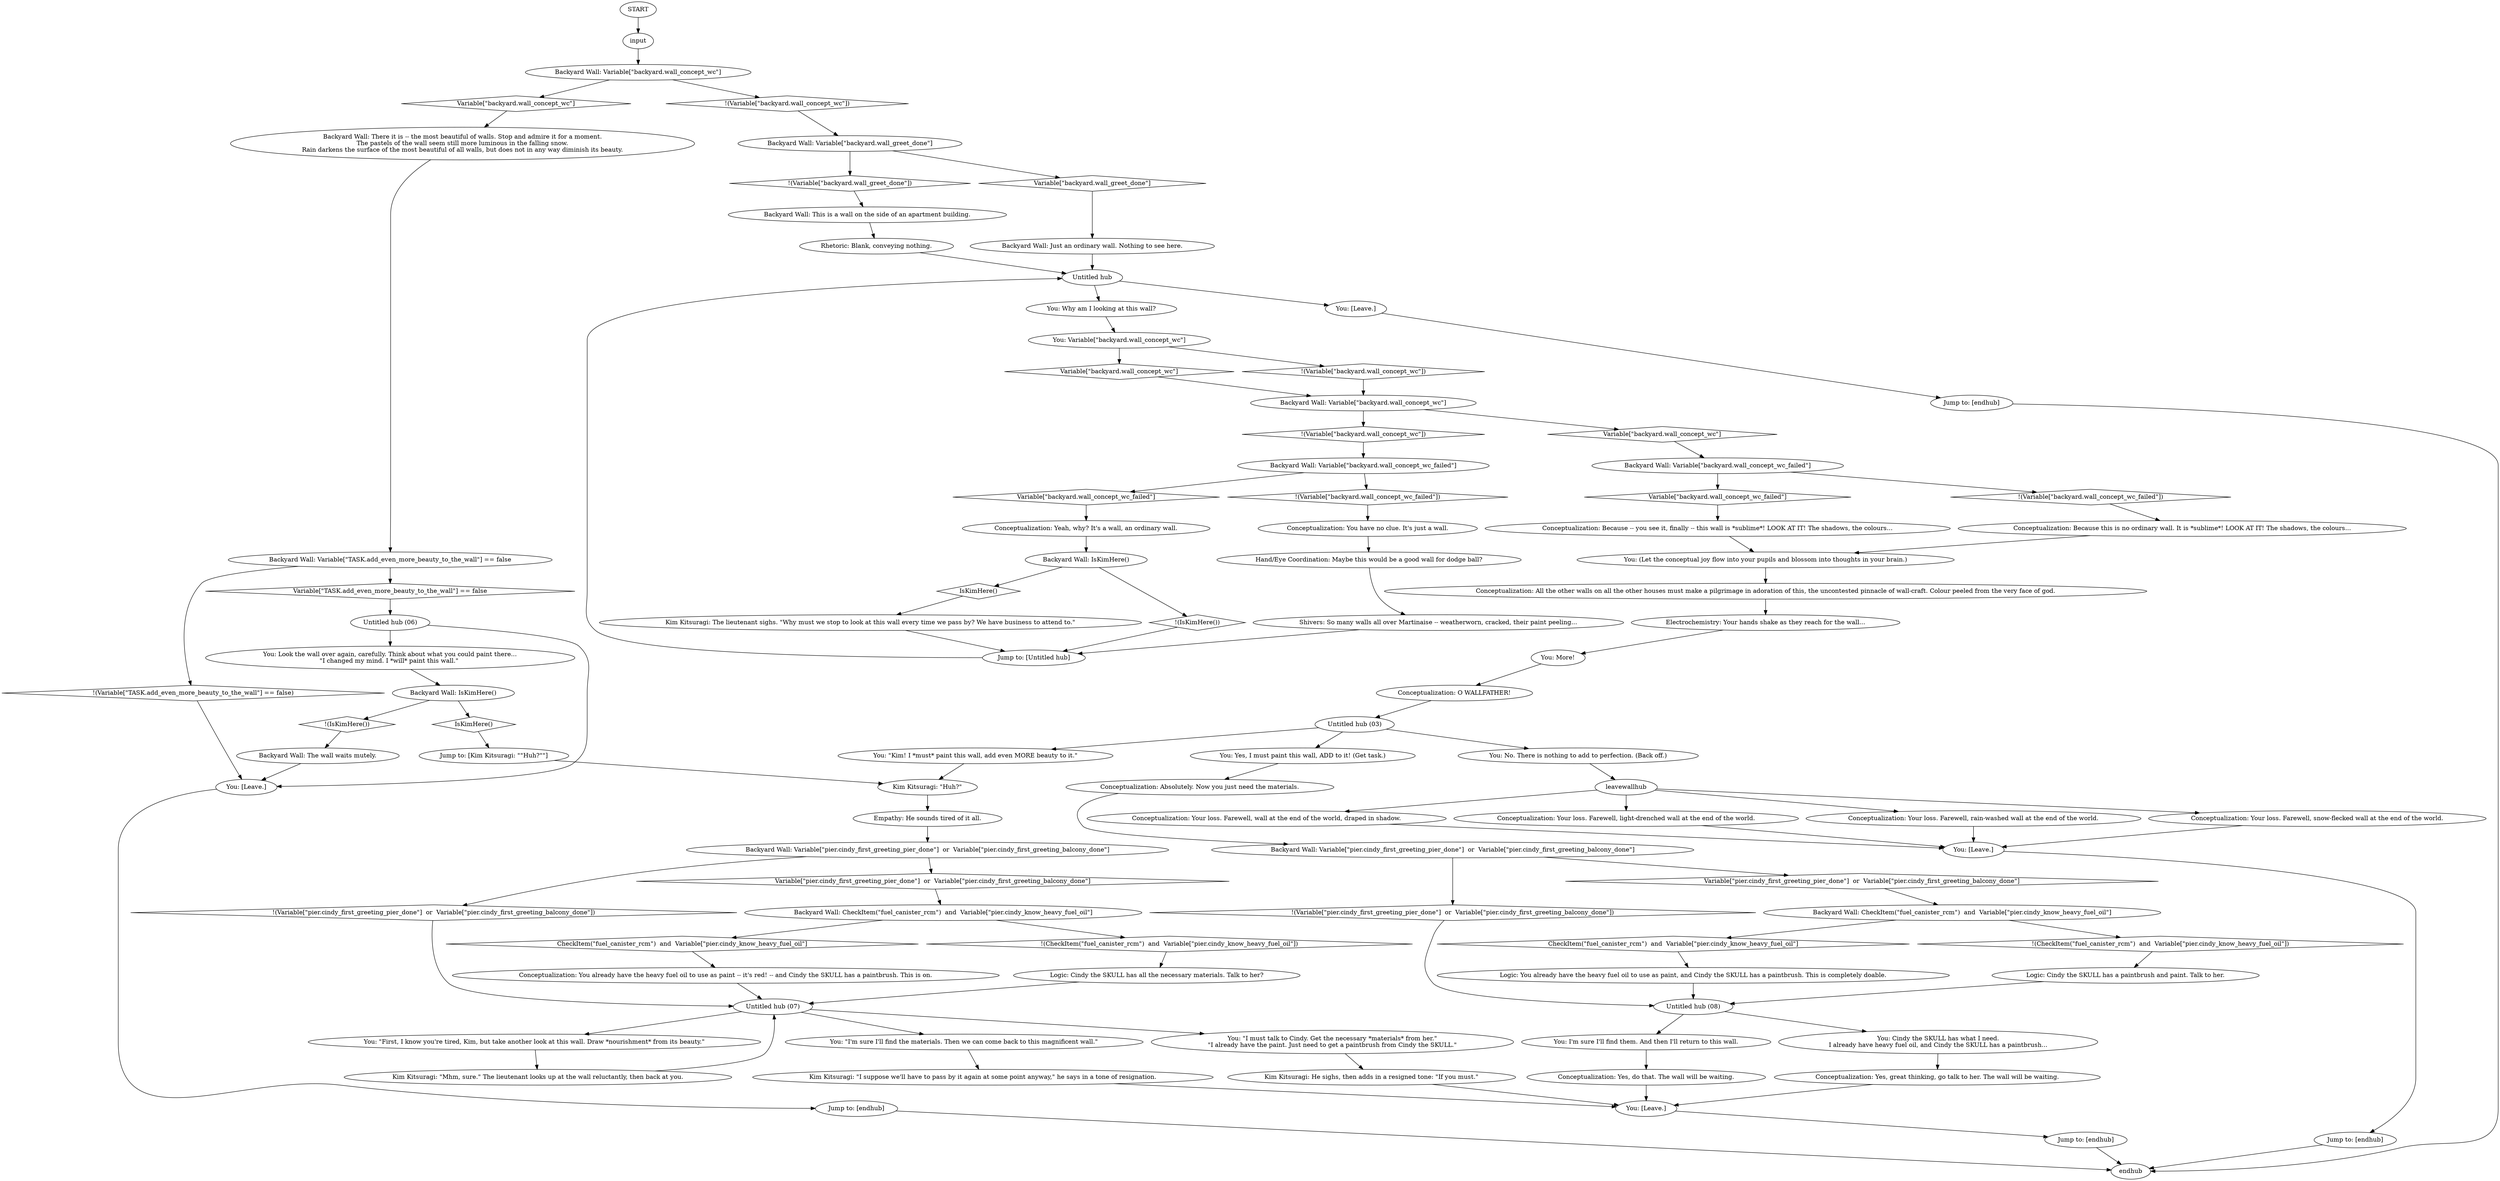 # BACKYARD / MOTHER OF ALL WALLS
# Stop everything and direct all attention to that wall -- it's sublime!
# ==================================================
digraph G {
	  0 [label="START"];
	  1 [label="input"];
	  2 [label="You: Why am I looking at this wall?"];
	  3 [label="You: Variable[\"backyard.wall_concept_wc\"]"];
	  4 [label="Variable[\"backyard.wall_concept_wc\"]", shape=diamond];
	  5 [label="!(Variable[\"backyard.wall_concept_wc\"])", shape=diamond];
	  6 [label="You: Yes, I must paint this wall, ADD to it! (Get task.)"];
	  7 [label="Kim Kitsuragi: He sighs, then adds in a resigned tone: \"If you must.\""];
	  8 [label="Backyard Wall: There it is -- the most beautiful of walls. Stop and admire it for a moment.\nThe pastels of the wall seem still more luminous in the falling snow.\nRain darkens the surface of the most beautiful of all walls, but does not in any way diminish its beauty."];
	  9 [label="You: \"Kim! I *must* paint this wall, add even MORE beauty to it.\""];
	  10 [label="Jump to: [endhub]"];
	  11 [label="Backyard Wall: This is a wall on the side of an apartment building."];
	  12 [label="Backyard Wall: The wall waits mutely."];
	  13 [label="Electrochemistry: Your hands shake as they reach for the wall..."];
	  14 [label="Logic: Cindy the SKULL has all the necessary materials. Talk to her?"];
	  15 [label="Empathy: He sounds tired of it all."];
	  16 [label="Hand/Eye Coordination: Maybe this would be a good wall for dodge ball?"];
	  17 [label="Conceptualization: Yes, do that. The wall will be waiting."];
	  18 [label="You: [Leave.]"];
	  19 [label="Backyard Wall: Variable[\"TASK.add_even_more_beauty_to_the_wall\"] == false"];
	  20 [label="Variable[\"TASK.add_even_more_beauty_to_the_wall\"] == false", shape=diamond];
	  21 [label="!(Variable[\"TASK.add_even_more_beauty_to_the_wall\"] == false)", shape=diamond];
	  22 [label="You: \"I'm sure I'll find the materials. Then we can come back to this magnificent wall.\""];
	  23 [label="You: [Leave.]"];
	  24 [label="Untitled hub (08)"];
	  25 [label="Untitled hub"];
	  26 [label="You: [Leave.]"];
	  27 [label="Conceptualization: You have no clue. It's just a wall."];
	  28 [label="Backyard Wall: Variable[\"backyard.wall_concept_wc_failed\"]"];
	  29 [label="Variable[\"backyard.wall_concept_wc_failed\"]", shape=diamond];
	  30 [label="!(Variable[\"backyard.wall_concept_wc_failed\"])", shape=diamond];
	  32 [label="Jump to: [endhub]"];
	  33 [label="Conceptualization: Because -- you see it, finally -- this wall is *sublime*! LOOK AT IT! The shadows, the colours..."];
	  34 [label="You: Look the wall over again, carefully. Think about what you could paint there...\n\"I changed my mind. I *will* paint this wall.\" "];
	  35 [label="Kim Kitsuragi: \"I suppose we'll have to pass by it again at some point anyway,\" he says in a tone of resignation."];
	  36 [label="Conceptualization: All the other walls on all the other houses must make a pilgrimage in adoration of this, the uncontested pinnacle of wall-craft. Colour peeled from the very face of god."];
	  37 [label="Rhetoric: Blank, conveying nothing."];
	  38 [label="endhub"];
	  39 [label="Conceptualization: Yeah, why? It's a wall, an ordinary wall."];
	  40 [label="Untitled hub (06)"];
	  41 [label="You: [Leave.]"];
	  42 [label="Jump to: [Kim Kitsuragi: \"\"Huh?\"\"]"];
	  43 [label="Conceptualization: Your loss. Farewell, snow-flecked wall at the end of the world."];
	  44 [label="Conceptualization: Your loss. Farewell, wall at the end of the world, draped in shadow."];
	  45 [label="Backyard Wall: IsKimHere()"];
	  46 [label="IsKimHere()", shape=diamond];
	  47 [label="!(IsKimHere())", shape=diamond];
	  48 [label="You: Cindy the SKULL has what I need.\nI already have heavy fuel oil, and Cindy the SKULL has a paintbrush..."];
	  49 [label="Kim Kitsuragi: \"Mhm, sure.\" The lieutenant looks up at the wall reluctantly, then back at you."];
	  50 [label="Backyard Wall: Variable[\"backyard.wall_concept_wc\"]"];
	  51 [label="Variable[\"backyard.wall_concept_wc\"]", shape=diamond];
	  52 [label="!(Variable[\"backyard.wall_concept_wc\"])", shape=diamond];
	  53 [label="You: (Let the conceptual joy flow into your pupils and blossom into thoughts in your brain.)"];
	  54 [label="You: \"I must talk to Cindy. Get the necessary *materials* from her.\"\n\"I already have the paint. Just need to get a paintbrush from Cindy the SKULL.\""];
	  55 [label="Conceptualization: Yes, great thinking, go talk to her. The wall will be waiting."];
	  56 [label="Conceptualization: Because this is no ordinary wall. It is *sublime*! LOOK AT IT! The shadows, the colours..."];
	  57 [label="Jump to: [Untitled hub]"];
	  58 [label="Conceptualization: You already have the heavy fuel oil to use as paint -- it's red! -- and Cindy the SKULL has a paintbrush. This is on."];
	  59 [label="Kim Kitsuragi: The lieutenant sighs. \"Why must we stop to look at this wall every time we pass by? We have business to attend to.\""];
	  60 [label="You: More!"];
	  61 [label="Backyard Wall: Just an ordinary wall. Nothing to see here."];
	  62 [label="Kim Kitsuragi: \"Huh?\""];
	  63 [label="You: I'm sure I'll find them. And then I'll return to this wall."];
	  64 [label="Backyard Wall: Variable[\"pier.cindy_first_greeting_pier_done\"]  or  Variable[\"pier.cindy_first_greeting_balcony_done\"]"];
	  65 [label="Variable[\"pier.cindy_first_greeting_pier_done\"]  or  Variable[\"pier.cindy_first_greeting_balcony_done\"]", shape=diamond];
	  66 [label="!(Variable[\"pier.cindy_first_greeting_pier_done\"]  or  Variable[\"pier.cindy_first_greeting_balcony_done\"])", shape=diamond];
	  67 [label="Jump to: [endhub]"];
	  68 [label="You: \"First, I know you're tired, Kim, but take another look at this wall. Draw *nourishment* from its beauty.\""];
	  69 [label="Logic: Cindy the SKULL has a paintbrush and paint. Talk to her."];
	  70 [label="leavewallhub"];
	  71 [label="Backyard Wall: Variable[\"backyard.wall_concept_wc\"]"];
	  72 [label="Variable[\"backyard.wall_concept_wc\"]", shape=diamond];
	  73 [label="!(Variable[\"backyard.wall_concept_wc\"])", shape=diamond];
	  74 [label="Backyard Wall: Variable[\"backyard.wall_concept_wc_failed\"]"];
	  75 [label="Variable[\"backyard.wall_concept_wc_failed\"]", shape=diamond];
	  76 [label="!(Variable[\"backyard.wall_concept_wc_failed\"])", shape=diamond];
	  77 [label="Shivers: So many walls all over Martinaise -- weatherworn, cracked, their paint peeling..."];
	  78 [label="Conceptualization: O WALLFATHER!"];
	  79 [label="You: No. There is nothing to add to perfection. (Back off.)"];
	  80 [label="Logic: You already have the heavy fuel oil to use as paint, and Cindy the SKULL has a paintbrush. This is completely doable."];
	  81 [label="Backyard Wall: Variable[\"backyard.wall_greet_done\"]"];
	  82 [label="Variable[\"backyard.wall_greet_done\"]", shape=diamond];
	  83 [label="!(Variable[\"backyard.wall_greet_done\"])", shape=diamond];
	  84 [label="Untitled hub (03)"];
	  85 [label="Conceptualization: Absolutely. Now you just need the materials."];
	  86 [label="Conceptualization: Your loss. Farewell, light-drenched wall at the end of the world."];
	  87 [label="Jump to: [endhub]"];
	  88 [label="Backyard Wall: CheckItem(\"fuel_canister_rcm\")  and  Variable[\"pier.cindy_know_heavy_fuel_oil\"]"];
	  89 [label="CheckItem(\"fuel_canister_rcm\")  and  Variable[\"pier.cindy_know_heavy_fuel_oil\"]", shape=diamond];
	  90 [label="!(CheckItem(\"fuel_canister_rcm\")  and  Variable[\"pier.cindy_know_heavy_fuel_oil\"])", shape=diamond];
	  91 [label="Conceptualization: Your loss. Farewell, rain-washed wall at the end of the world."];
	  92 [label="Backyard Wall: IsKimHere()"];
	  93 [label="IsKimHere()", shape=diamond];
	  94 [label="!(IsKimHere())", shape=diamond];
	  95 [label="Untitled hub (07)"];
	  96 [label="Backyard Wall: CheckItem(\"fuel_canister_rcm\")  and  Variable[\"pier.cindy_know_heavy_fuel_oil\"]"];
	  97 [label="CheckItem(\"fuel_canister_rcm\")  and  Variable[\"pier.cindy_know_heavy_fuel_oil\"]", shape=diamond];
	  98 [label="!(CheckItem(\"fuel_canister_rcm\")  and  Variable[\"pier.cindy_know_heavy_fuel_oil\"])", shape=diamond];
	  99 [label="Backyard Wall: Variable[\"pier.cindy_first_greeting_pier_done\"]  or  Variable[\"pier.cindy_first_greeting_balcony_done\"]"];
	  100 [label="Variable[\"pier.cindy_first_greeting_pier_done\"]  or  Variable[\"pier.cindy_first_greeting_balcony_done\"]", shape=diamond];
	  101 [label="!(Variable[\"pier.cindy_first_greeting_pier_done\"]  or  Variable[\"pier.cindy_first_greeting_balcony_done\"])", shape=diamond];
	  0 -> 1
	  1 -> 71
	  2 -> 3
	  3 -> 4
	  3 -> 5
	  4 -> 50
	  5 -> 50
	  6 -> 85
	  7 -> 18
	  8 -> 19
	  9 -> 62
	  10 -> 38
	  11 -> 37
	  12 -> 23
	  13 -> 60
	  14 -> 95
	  15 -> 99
	  16 -> 77
	  17 -> 18
	  18 -> 67
	  19 -> 20
	  19 -> 21
	  20 -> 40
	  21 -> 23
	  22 -> 35
	  23 -> 10
	  24 -> 48
	  24 -> 63
	  25 -> 2
	  25 -> 26
	  26 -> 32
	  27 -> 16
	  28 -> 29
	  28 -> 30
	  29 -> 33
	  30 -> 56
	  32 -> 38
	  33 -> 53
	  34 -> 92
	  35 -> 18
	  36 -> 13
	  37 -> 25
	  39 -> 45
	  40 -> 34
	  40 -> 23
	  41 -> 87
	  42 -> 62
	  43 -> 41
	  44 -> 41
	  45 -> 46
	  45 -> 47
	  46 -> 59
	  47 -> 57
	  48 -> 55
	  49 -> 95
	  50 -> 51
	  50 -> 52
	  51 -> 28
	  52 -> 74
	  53 -> 36
	  54 -> 7
	  55 -> 18
	  56 -> 53
	  57 -> 25
	  58 -> 95
	  59 -> 57
	  60 -> 78
	  61 -> 25
	  62 -> 15
	  63 -> 17
	  64 -> 65
	  64 -> 66
	  65 -> 96
	  66 -> 24
	  67 -> 38
	  68 -> 49
	  69 -> 24
	  70 -> 43
	  70 -> 91
	  70 -> 44
	  70 -> 86
	  71 -> 72
	  71 -> 73
	  72 -> 8
	  73 -> 81
	  74 -> 75
	  74 -> 76
	  75 -> 39
	  76 -> 27
	  77 -> 57
	  78 -> 84
	  79 -> 70
	  80 -> 24
	  81 -> 82
	  81 -> 83
	  82 -> 61
	  83 -> 11
	  84 -> 9
	  84 -> 6
	  84 -> 79
	  85 -> 64
	  86 -> 41
	  87 -> 38
	  88 -> 89
	  88 -> 90
	  89 -> 58
	  90 -> 14
	  91 -> 41
	  92 -> 93
	  92 -> 94
	  93 -> 42
	  94 -> 12
	  95 -> 68
	  95 -> 54
	  95 -> 22
	  96 -> 97
	  96 -> 98
	  97 -> 80
	  98 -> 69
	  99 -> 100
	  99 -> 101
	  100 -> 88
	  101 -> 95
}

